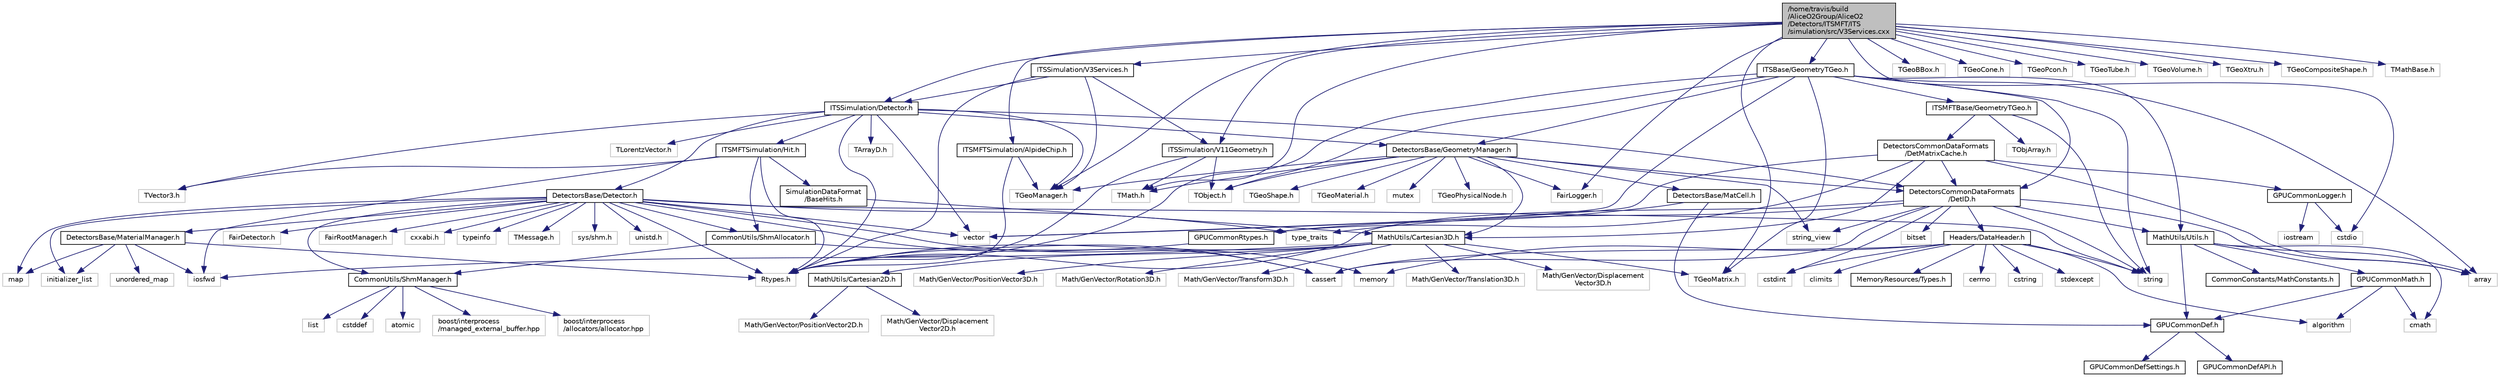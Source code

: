 digraph "/home/travis/build/AliceO2Group/AliceO2/Detectors/ITSMFT/ITS/simulation/src/V3Services.cxx"
{
 // INTERACTIVE_SVG=YES
  bgcolor="transparent";
  edge [fontname="Helvetica",fontsize="10",labelfontname="Helvetica",labelfontsize="10"];
  node [fontname="Helvetica",fontsize="10",shape=record];
  Node0 [label="/home/travis/build\l/AliceO2Group/AliceO2\l/Detectors/ITSMFT/ITS\l/simulation/src/V3Services.cxx",height=0.2,width=0.4,color="black", fillcolor="grey75", style="filled", fontcolor="black"];
  Node0 -> Node1 [color="midnightblue",fontsize="10",style="solid",fontname="Helvetica"];
  Node1 [label="ITSSimulation/V3Services.h",height=0.2,width=0.4,color="black",URL="$d4/ddd/ITSMFT_2ITS_2simulation_2include_2ITSSimulation_2V3Services_8h.html"];
  Node1 -> Node2 [color="midnightblue",fontsize="10",style="solid",fontname="Helvetica"];
  Node2 [label="TGeoManager.h",height=0.2,width=0.4,color="grey75"];
  Node1 -> Node3 [color="midnightblue",fontsize="10",style="solid",fontname="Helvetica"];
  Node3 [label="Rtypes.h",height=0.2,width=0.4,color="grey75"];
  Node1 -> Node4 [color="midnightblue",fontsize="10",style="solid",fontname="Helvetica"];
  Node4 [label="ITSSimulation/V11Geometry.h",height=0.2,width=0.4,color="black",URL="$de/d5e/ITSMFT_2ITS_2simulation_2include_2ITSSimulation_2V11Geometry_8h.html"];
  Node4 -> Node5 [color="midnightblue",fontsize="10",style="solid",fontname="Helvetica"];
  Node5 [label="TMath.h",height=0.2,width=0.4,color="grey75"];
  Node4 -> Node6 [color="midnightblue",fontsize="10",style="solid",fontname="Helvetica"];
  Node6 [label="TObject.h",height=0.2,width=0.4,color="grey75"];
  Node4 -> Node3 [color="midnightblue",fontsize="10",style="solid",fontname="Helvetica"];
  Node1 -> Node7 [color="midnightblue",fontsize="10",style="solid",fontname="Helvetica"];
  Node7 [label="ITSSimulation/Detector.h",height=0.2,width=0.4,color="black",URL="$d6/d8d/ITSMFT_2ITS_2simulation_2include_2ITSSimulation_2Detector_8h.html"];
  Node7 -> Node8 [color="midnightblue",fontsize="10",style="solid",fontname="Helvetica"];
  Node8 [label="vector",height=0.2,width=0.4,color="grey75"];
  Node7 -> Node9 [color="midnightblue",fontsize="10",style="solid",fontname="Helvetica"];
  Node9 [label="DetectorsBase/GeometryManager.h",height=0.2,width=0.4,color="black",URL="$db/dcc/Detectors_2Base_2include_2DetectorsBase_2GeometryManager_8h.html"];
  Node9 -> Node2 [color="midnightblue",fontsize="10",style="solid",fontname="Helvetica"];
  Node9 -> Node10 [color="midnightblue",fontsize="10",style="solid",fontname="Helvetica"];
  Node10 [label="TGeoMaterial.h",height=0.2,width=0.4,color="grey75"];
  Node9 -> Node11 [color="midnightblue",fontsize="10",style="solid",fontname="Helvetica"];
  Node11 [label="TGeoPhysicalNode.h",height=0.2,width=0.4,color="grey75"];
  Node9 -> Node12 [color="midnightblue",fontsize="10",style="solid",fontname="Helvetica"];
  Node12 [label="TGeoShape.h",height=0.2,width=0.4,color="grey75"];
  Node9 -> Node5 [color="midnightblue",fontsize="10",style="solid",fontname="Helvetica"];
  Node9 -> Node6 [color="midnightblue",fontsize="10",style="solid",fontname="Helvetica"];
  Node9 -> Node13 [color="midnightblue",fontsize="10",style="solid",fontname="Helvetica"];
  Node13 [label="string_view",height=0.2,width=0.4,color="grey75"];
  Node9 -> Node14 [color="midnightblue",fontsize="10",style="solid",fontname="Helvetica"];
  Node14 [label="DetectorsCommonDataFormats\l/DetID.h",height=0.2,width=0.4,color="black",URL="$d6/d31/DetID_8h.html"];
  Node14 -> Node3 [color="midnightblue",fontsize="10",style="solid",fontname="Helvetica"];
  Node14 -> Node15 [color="midnightblue",fontsize="10",style="solid",fontname="Helvetica"];
  Node15 [label="array",height=0.2,width=0.4,color="grey75"];
  Node14 -> Node16 [color="midnightblue",fontsize="10",style="solid",fontname="Helvetica"];
  Node16 [label="bitset",height=0.2,width=0.4,color="grey75"];
  Node14 -> Node17 [color="midnightblue",fontsize="10",style="solid",fontname="Helvetica"];
  Node17 [label="cassert",height=0.2,width=0.4,color="grey75"];
  Node14 -> Node18 [color="midnightblue",fontsize="10",style="solid",fontname="Helvetica"];
  Node18 [label="cstdint",height=0.2,width=0.4,color="grey75"];
  Node14 -> Node13 [color="midnightblue",fontsize="10",style="solid",fontname="Helvetica"];
  Node14 -> Node19 [color="midnightblue",fontsize="10",style="solid",fontname="Helvetica"];
  Node19 [label="string",height=0.2,width=0.4,color="grey75"];
  Node14 -> Node20 [color="midnightblue",fontsize="10",style="solid",fontname="Helvetica"];
  Node20 [label="type_traits",height=0.2,width=0.4,color="grey75"];
  Node14 -> Node21 [color="midnightblue",fontsize="10",style="solid",fontname="Helvetica"];
  Node21 [label="MathUtils/Utils.h",height=0.2,width=0.4,color="black",URL="$d9/d52/Common_2MathUtils_2include_2MathUtils_2Utils_8h.html"];
  Node21 -> Node15 [color="midnightblue",fontsize="10",style="solid",fontname="Helvetica"];
  Node21 -> Node22 [color="midnightblue",fontsize="10",style="solid",fontname="Helvetica"];
  Node22 [label="cmath",height=0.2,width=0.4,color="grey75"];
  Node21 -> Node23 [color="midnightblue",fontsize="10",style="solid",fontname="Helvetica"];
  Node23 [label="GPUCommonDef.h",height=0.2,width=0.4,color="black",URL="$df/d21/GPUCommonDef_8h.html"];
  Node23 -> Node24 [color="midnightblue",fontsize="10",style="solid",fontname="Helvetica"];
  Node24 [label="GPUCommonDefSettings.h",height=0.2,width=0.4,color="black",URL="$d5/d93/GPUCommonDefSettings_8h.html"];
  Node23 -> Node25 [color="midnightblue",fontsize="10",style="solid",fontname="Helvetica"];
  Node25 [label="GPUCommonDefAPI.h",height=0.2,width=0.4,color="black",URL="$da/d5a/GPUCommonDefAPI_8h.html"];
  Node21 -> Node26 [color="midnightblue",fontsize="10",style="solid",fontname="Helvetica"];
  Node26 [label="GPUCommonMath.h",height=0.2,width=0.4,color="black",URL="$d6/da2/GPUCommonMath_8h.html"];
  Node26 -> Node23 [color="midnightblue",fontsize="10",style="solid",fontname="Helvetica"];
  Node26 -> Node22 [color="midnightblue",fontsize="10",style="solid",fontname="Helvetica"];
  Node26 -> Node27 [color="midnightblue",fontsize="10",style="solid",fontname="Helvetica"];
  Node27 [label="algorithm",height=0.2,width=0.4,color="grey75"];
  Node21 -> Node28 [color="midnightblue",fontsize="10",style="solid",fontname="Helvetica"];
  Node28 [label="CommonConstants/MathConstants.h",height=0.2,width=0.4,color="black",URL="$d6/d84/MathConstants_8h.html",tooltip="useful math constants "];
  Node14 -> Node29 [color="midnightblue",fontsize="10",style="solid",fontname="Helvetica"];
  Node29 [label="Headers/DataHeader.h",height=0.2,width=0.4,color="black",URL="$dc/dcd/DataHeader_8h.html"];
  Node29 -> Node18 [color="midnightblue",fontsize="10",style="solid",fontname="Helvetica"];
  Node29 -> Node30 [color="midnightblue",fontsize="10",style="solid",fontname="Helvetica"];
  Node30 [label="memory",height=0.2,width=0.4,color="grey75"];
  Node29 -> Node17 [color="midnightblue",fontsize="10",style="solid",fontname="Helvetica"];
  Node29 -> Node31 [color="midnightblue",fontsize="10",style="solid",fontname="Helvetica"];
  Node31 [label="cstring",height=0.2,width=0.4,color="grey75"];
  Node29 -> Node27 [color="midnightblue",fontsize="10",style="solid",fontname="Helvetica"];
  Node29 -> Node32 [color="midnightblue",fontsize="10",style="solid",fontname="Helvetica"];
  Node32 [label="stdexcept",height=0.2,width=0.4,color="grey75"];
  Node29 -> Node19 [color="midnightblue",fontsize="10",style="solid",fontname="Helvetica"];
  Node29 -> Node33 [color="midnightblue",fontsize="10",style="solid",fontname="Helvetica"];
  Node33 [label="climits",height=0.2,width=0.4,color="grey75"];
  Node29 -> Node34 [color="midnightblue",fontsize="10",style="solid",fontname="Helvetica"];
  Node34 [label="MemoryResources/Types.h",height=0.2,width=0.4,color="black",URL="$d7/df8/Types_8h.html"];
  Node29 -> Node35 [color="midnightblue",fontsize="10",style="solid",fontname="Helvetica"];
  Node35 [label="cerrno",height=0.2,width=0.4,color="grey75"];
  Node9 -> Node36 [color="midnightblue",fontsize="10",style="solid",fontname="Helvetica"];
  Node36 [label="FairLogger.h",height=0.2,width=0.4,color="grey75"];
  Node9 -> Node37 [color="midnightblue",fontsize="10",style="solid",fontname="Helvetica"];
  Node37 [label="MathUtils/Cartesian3D.h",height=0.2,width=0.4,color="black",URL="$dd/d76/Cartesian3D_8h.html"];
  Node37 -> Node38 [color="midnightblue",fontsize="10",style="solid",fontname="Helvetica"];
  Node38 [label="Math/GenVector/Displacement\lVector3D.h",height=0.2,width=0.4,color="grey75"];
  Node37 -> Node39 [color="midnightblue",fontsize="10",style="solid",fontname="Helvetica"];
  Node39 [label="Math/GenVector/PositionVector3D.h",height=0.2,width=0.4,color="grey75"];
  Node37 -> Node40 [color="midnightblue",fontsize="10",style="solid",fontname="Helvetica"];
  Node40 [label="Math/GenVector/Rotation3D.h",height=0.2,width=0.4,color="grey75"];
  Node37 -> Node41 [color="midnightblue",fontsize="10",style="solid",fontname="Helvetica"];
  Node41 [label="Math/GenVector/Transform3D.h",height=0.2,width=0.4,color="grey75"];
  Node37 -> Node42 [color="midnightblue",fontsize="10",style="solid",fontname="Helvetica"];
  Node42 [label="Math/GenVector/Translation3D.h",height=0.2,width=0.4,color="grey75"];
  Node37 -> Node3 [color="midnightblue",fontsize="10",style="solid",fontname="Helvetica"];
  Node37 -> Node43 [color="midnightblue",fontsize="10",style="solid",fontname="Helvetica"];
  Node43 [label="TGeoMatrix.h",height=0.2,width=0.4,color="grey75"];
  Node37 -> Node44 [color="midnightblue",fontsize="10",style="solid",fontname="Helvetica"];
  Node44 [label="iosfwd",height=0.2,width=0.4,color="grey75"];
  Node37 -> Node45 [color="midnightblue",fontsize="10",style="solid",fontname="Helvetica"];
  Node45 [label="MathUtils/Cartesian2D.h",height=0.2,width=0.4,color="black",URL="$d2/dd0/Cartesian2D_8h.html"];
  Node45 -> Node46 [color="midnightblue",fontsize="10",style="solid",fontname="Helvetica"];
  Node46 [label="Math/GenVector/Displacement\lVector2D.h",height=0.2,width=0.4,color="grey75"];
  Node45 -> Node47 [color="midnightblue",fontsize="10",style="solid",fontname="Helvetica"];
  Node47 [label="Math/GenVector/PositionVector2D.h",height=0.2,width=0.4,color="grey75"];
  Node9 -> Node48 [color="midnightblue",fontsize="10",style="solid",fontname="Helvetica"];
  Node48 [label="DetectorsBase/MatCell.h",height=0.2,width=0.4,color="black",URL="$db/dba/MatCell_8h.html",tooltip="Declarations for material properties of the cell (voxel) "];
  Node48 -> Node23 [color="midnightblue",fontsize="10",style="solid",fontname="Helvetica"];
  Node48 -> Node49 [color="midnightblue",fontsize="10",style="solid",fontname="Helvetica"];
  Node49 [label="GPUCommonRtypes.h",height=0.2,width=0.4,color="black",URL="$d2/d45/GPUCommonRtypes_8h.html"];
  Node49 -> Node3 [color="midnightblue",fontsize="10",style="solid",fontname="Helvetica"];
  Node9 -> Node50 [color="midnightblue",fontsize="10",style="solid",fontname="Helvetica"];
  Node50 [label="mutex",height=0.2,width=0.4,color="grey75"];
  Node7 -> Node51 [color="midnightblue",fontsize="10",style="solid",fontname="Helvetica"];
  Node51 [label="DetectorsBase/Detector.h",height=0.2,width=0.4,color="black",URL="$d1/d3a/Base_2include_2DetectorsBase_2Detector_8h.html"];
  Node51 -> Node52 [color="midnightblue",fontsize="10",style="solid",fontname="Helvetica"];
  Node52 [label="map",height=0.2,width=0.4,color="grey75"];
  Node51 -> Node8 [color="midnightblue",fontsize="10",style="solid",fontname="Helvetica"];
  Node51 -> Node53 [color="midnightblue",fontsize="10",style="solid",fontname="Helvetica"];
  Node53 [label="initializer_list",height=0.2,width=0.4,color="grey75"];
  Node51 -> Node30 [color="midnightblue",fontsize="10",style="solid",fontname="Helvetica"];
  Node51 -> Node54 [color="midnightblue",fontsize="10",style="solid",fontname="Helvetica"];
  Node54 [label="FairDetector.h",height=0.2,width=0.4,color="grey75"];
  Node51 -> Node55 [color="midnightblue",fontsize="10",style="solid",fontname="Helvetica"];
  Node55 [label="FairRootManager.h",height=0.2,width=0.4,color="grey75"];
  Node51 -> Node56 [color="midnightblue",fontsize="10",style="solid",fontname="Helvetica"];
  Node56 [label="DetectorsBase/MaterialManager.h",height=0.2,width=0.4,color="black",URL="$d0/d9a/MaterialManager_8h.html"];
  Node56 -> Node3 [color="midnightblue",fontsize="10",style="solid",fontname="Helvetica"];
  Node56 -> Node52 [color="midnightblue",fontsize="10",style="solid",fontname="Helvetica"];
  Node56 -> Node57 [color="midnightblue",fontsize="10",style="solid",fontname="Helvetica"];
  Node57 [label="unordered_map",height=0.2,width=0.4,color="grey75"];
  Node56 -> Node53 [color="midnightblue",fontsize="10",style="solid",fontname="Helvetica"];
  Node56 -> Node44 [color="midnightblue",fontsize="10",style="solid",fontname="Helvetica"];
  Node51 -> Node3 [color="midnightblue",fontsize="10",style="solid",fontname="Helvetica"];
  Node51 -> Node58 [color="midnightblue",fontsize="10",style="solid",fontname="Helvetica"];
  Node58 [label="cxxabi.h",height=0.2,width=0.4,color="grey75"];
  Node51 -> Node59 [color="midnightblue",fontsize="10",style="solid",fontname="Helvetica"];
  Node59 [label="typeinfo",height=0.2,width=0.4,color="grey75"];
  Node51 -> Node20 [color="midnightblue",fontsize="10",style="solid",fontname="Helvetica"];
  Node51 -> Node19 [color="midnightblue",fontsize="10",style="solid",fontname="Helvetica"];
  Node51 -> Node60 [color="midnightblue",fontsize="10",style="solid",fontname="Helvetica"];
  Node60 [label="TMessage.h",height=0.2,width=0.4,color="grey75"];
  Node51 -> Node61 [color="midnightblue",fontsize="10",style="solid",fontname="Helvetica"];
  Node61 [label="CommonUtils/ShmManager.h",height=0.2,width=0.4,color="black",URL="$de/d61/ShmManager_8h.html"];
  Node61 -> Node62 [color="midnightblue",fontsize="10",style="solid",fontname="Helvetica"];
  Node62 [label="list",height=0.2,width=0.4,color="grey75"];
  Node61 -> Node63 [color="midnightblue",fontsize="10",style="solid",fontname="Helvetica"];
  Node63 [label="cstddef",height=0.2,width=0.4,color="grey75"];
  Node61 -> Node64 [color="midnightblue",fontsize="10",style="solid",fontname="Helvetica"];
  Node64 [label="atomic",height=0.2,width=0.4,color="grey75"];
  Node61 -> Node65 [color="midnightblue",fontsize="10",style="solid",fontname="Helvetica"];
  Node65 [label="boost/interprocess\l/managed_external_buffer.hpp",height=0.2,width=0.4,color="grey75"];
  Node61 -> Node66 [color="midnightblue",fontsize="10",style="solid",fontname="Helvetica"];
  Node66 [label="boost/interprocess\l/allocators/allocator.hpp",height=0.2,width=0.4,color="grey75"];
  Node51 -> Node67 [color="midnightblue",fontsize="10",style="solid",fontname="Helvetica"];
  Node67 [label="CommonUtils/ShmAllocator.h",height=0.2,width=0.4,color="black",URL="$d0/d91/ShmAllocator_8h.html"];
  Node67 -> Node61 [color="midnightblue",fontsize="10",style="solid",fontname="Helvetica"];
  Node67 -> Node17 [color="midnightblue",fontsize="10",style="solid",fontname="Helvetica"];
  Node51 -> Node68 [color="midnightblue",fontsize="10",style="solid",fontname="Helvetica"];
  Node68 [label="sys/shm.h",height=0.2,width=0.4,color="grey75"];
  Node51 -> Node69 [color="midnightblue",fontsize="10",style="solid",fontname="Helvetica"];
  Node69 [label="unistd.h",height=0.2,width=0.4,color="grey75"];
  Node51 -> Node17 [color="midnightblue",fontsize="10",style="solid",fontname="Helvetica"];
  Node7 -> Node14 [color="midnightblue",fontsize="10",style="solid",fontname="Helvetica"];
  Node7 -> Node70 [color="midnightblue",fontsize="10",style="solid",fontname="Helvetica"];
  Node70 [label="ITSMFTSimulation/Hit.h",height=0.2,width=0.4,color="black",URL="$d9/d4e/Detectors_2ITSMFT_2common_2simulation_2include_2ITSMFTSimulation_2Hit_8h.html"];
  Node70 -> Node71 [color="midnightblue",fontsize="10",style="solid",fontname="Helvetica"];
  Node71 [label="SimulationDataFormat\l/BaseHits.h",height=0.2,width=0.4,color="black",URL="$d4/d25/BaseHits_8h.html"];
  Node71 -> Node37 [color="midnightblue",fontsize="10",style="solid",fontname="Helvetica"];
  Node70 -> Node3 [color="midnightblue",fontsize="10",style="solid",fontname="Helvetica"];
  Node70 -> Node72 [color="midnightblue",fontsize="10",style="solid",fontname="Helvetica"];
  Node72 [label="TVector3.h",height=0.2,width=0.4,color="grey75"];
  Node70 -> Node44 [color="midnightblue",fontsize="10",style="solid",fontname="Helvetica"];
  Node70 -> Node67 [color="midnightblue",fontsize="10",style="solid",fontname="Helvetica"];
  Node7 -> Node3 [color="midnightblue",fontsize="10",style="solid",fontname="Helvetica"];
  Node7 -> Node73 [color="midnightblue",fontsize="10",style="solid",fontname="Helvetica"];
  Node73 [label="TArrayD.h",height=0.2,width=0.4,color="grey75"];
  Node7 -> Node2 [color="midnightblue",fontsize="10",style="solid",fontname="Helvetica"];
  Node7 -> Node74 [color="midnightblue",fontsize="10",style="solid",fontname="Helvetica"];
  Node74 [label="TLorentzVector.h",height=0.2,width=0.4,color="grey75"];
  Node7 -> Node72 [color="midnightblue",fontsize="10",style="solid",fontname="Helvetica"];
  Node0 -> Node4 [color="midnightblue",fontsize="10",style="solid",fontname="Helvetica"];
  Node0 -> Node75 [color="midnightblue",fontsize="10",style="solid",fontname="Helvetica"];
  Node75 [label="ITSBase/GeometryTGeo.h",height=0.2,width=0.4,color="black",URL="$d9/dfb/ITSMFT_2ITS_2base_2include_2ITSBase_2GeometryTGeo_8h.html"];
  Node75 -> Node43 [color="midnightblue",fontsize="10",style="solid",fontname="Helvetica"];
  Node75 -> Node6 [color="midnightblue",fontsize="10",style="solid",fontname="Helvetica"];
  Node75 -> Node15 [color="midnightblue",fontsize="10",style="solid",fontname="Helvetica"];
  Node75 -> Node19 [color="midnightblue",fontsize="10",style="solid",fontname="Helvetica"];
  Node75 -> Node8 [color="midnightblue",fontsize="10",style="solid",fontname="Helvetica"];
  Node75 -> Node9 [color="midnightblue",fontsize="10",style="solid",fontname="Helvetica"];
  Node75 -> Node14 [color="midnightblue",fontsize="10",style="solid",fontname="Helvetica"];
  Node75 -> Node76 [color="midnightblue",fontsize="10",style="solid",fontname="Helvetica"];
  Node76 [label="ITSMFTBase/GeometryTGeo.h",height=0.2,width=0.4,color="black",URL="$d4/d5c/ITSMFT_2common_2base_2include_2ITSMFTBase_2GeometryTGeo_8h.html"];
  Node76 -> Node77 [color="midnightblue",fontsize="10",style="solid",fontname="Helvetica"];
  Node77 [label="TObjArray.h",height=0.2,width=0.4,color="grey75"];
  Node76 -> Node19 [color="midnightblue",fontsize="10",style="solid",fontname="Helvetica"];
  Node76 -> Node78 [color="midnightblue",fontsize="10",style="solid",fontname="Helvetica"];
  Node78 [label="DetectorsCommonDataFormats\l/DetMatrixCache.h",height=0.2,width=0.4,color="black",URL="$d4/d20/DetMatrixCache_8h.html"];
  Node78 -> Node79 [color="midnightblue",fontsize="10",style="solid",fontname="Helvetica"];
  Node79 [label="GPUCommonLogger.h",height=0.2,width=0.4,color="black",URL="$df/d5b/GPUCommonLogger_8h.html"];
  Node79 -> Node80 [color="midnightblue",fontsize="10",style="solid",fontname="Helvetica"];
  Node80 [label="iostream",height=0.2,width=0.4,color="grey75"];
  Node79 -> Node81 [color="midnightblue",fontsize="10",style="solid",fontname="Helvetica"];
  Node81 [label="cstdio",height=0.2,width=0.4,color="grey75"];
  Node78 -> Node49 [color="midnightblue",fontsize="10",style="solid",fontname="Helvetica"];
  Node78 -> Node15 [color="midnightblue",fontsize="10",style="solid",fontname="Helvetica"];
  Node78 -> Node8 [color="midnightblue",fontsize="10",style="solid",fontname="Helvetica"];
  Node78 -> Node14 [color="midnightblue",fontsize="10",style="solid",fontname="Helvetica"];
  Node78 -> Node37 [color="midnightblue",fontsize="10",style="solid",fontname="Helvetica"];
  Node75 -> Node21 [color="midnightblue",fontsize="10",style="solid",fontname="Helvetica"];
  Node75 -> Node3 [color="midnightblue",fontsize="10",style="solid",fontname="Helvetica"];
  Node0 -> Node7 [color="midnightblue",fontsize="10",style="solid",fontname="Helvetica"];
  Node0 -> Node82 [color="midnightblue",fontsize="10",style="solid",fontname="Helvetica"];
  Node82 [label="ITSMFTSimulation/AlpideChip.h",height=0.2,width=0.4,color="black",URL="$da/d2d/AlpideChip_8h.html",tooltip="Creates an ALPIDE chip in simulation. "];
  Node82 -> Node2 [color="midnightblue",fontsize="10",style="solid",fontname="Helvetica"];
  Node82 -> Node3 [color="midnightblue",fontsize="10",style="solid",fontname="Helvetica"];
  Node0 -> Node36 [color="midnightblue",fontsize="10",style="solid",fontname="Helvetica"];
  Node0 -> Node83 [color="midnightblue",fontsize="10",style="solid",fontname="Helvetica"];
  Node83 [label="TGeoBBox.h",height=0.2,width=0.4,color="grey75"];
  Node0 -> Node84 [color="midnightblue",fontsize="10",style="solid",fontname="Helvetica"];
  Node84 [label="TGeoCone.h",height=0.2,width=0.4,color="grey75"];
  Node0 -> Node85 [color="midnightblue",fontsize="10",style="solid",fontname="Helvetica"];
  Node85 [label="TGeoPcon.h",height=0.2,width=0.4,color="grey75"];
  Node0 -> Node2 [color="midnightblue",fontsize="10",style="solid",fontname="Helvetica"];
  Node0 -> Node43 [color="midnightblue",fontsize="10",style="solid",fontname="Helvetica"];
  Node0 -> Node86 [color="midnightblue",fontsize="10",style="solid",fontname="Helvetica"];
  Node86 [label="TGeoTube.h",height=0.2,width=0.4,color="grey75"];
  Node0 -> Node87 [color="midnightblue",fontsize="10",style="solid",fontname="Helvetica"];
  Node87 [label="TGeoVolume.h",height=0.2,width=0.4,color="grey75"];
  Node0 -> Node88 [color="midnightblue",fontsize="10",style="solid",fontname="Helvetica"];
  Node88 [label="TGeoXtru.h",height=0.2,width=0.4,color="grey75"];
  Node0 -> Node89 [color="midnightblue",fontsize="10",style="solid",fontname="Helvetica"];
  Node89 [label="TGeoCompositeShape.h",height=0.2,width=0.4,color="grey75"];
  Node0 -> Node90 [color="midnightblue",fontsize="10",style="solid",fontname="Helvetica"];
  Node90 [label="TMathBase.h",height=0.2,width=0.4,color="grey75"];
  Node0 -> Node5 [color="midnightblue",fontsize="10",style="solid",fontname="Helvetica"];
  Node0 -> Node81 [color="midnightblue",fontsize="10",style="solid",fontname="Helvetica"];
}
